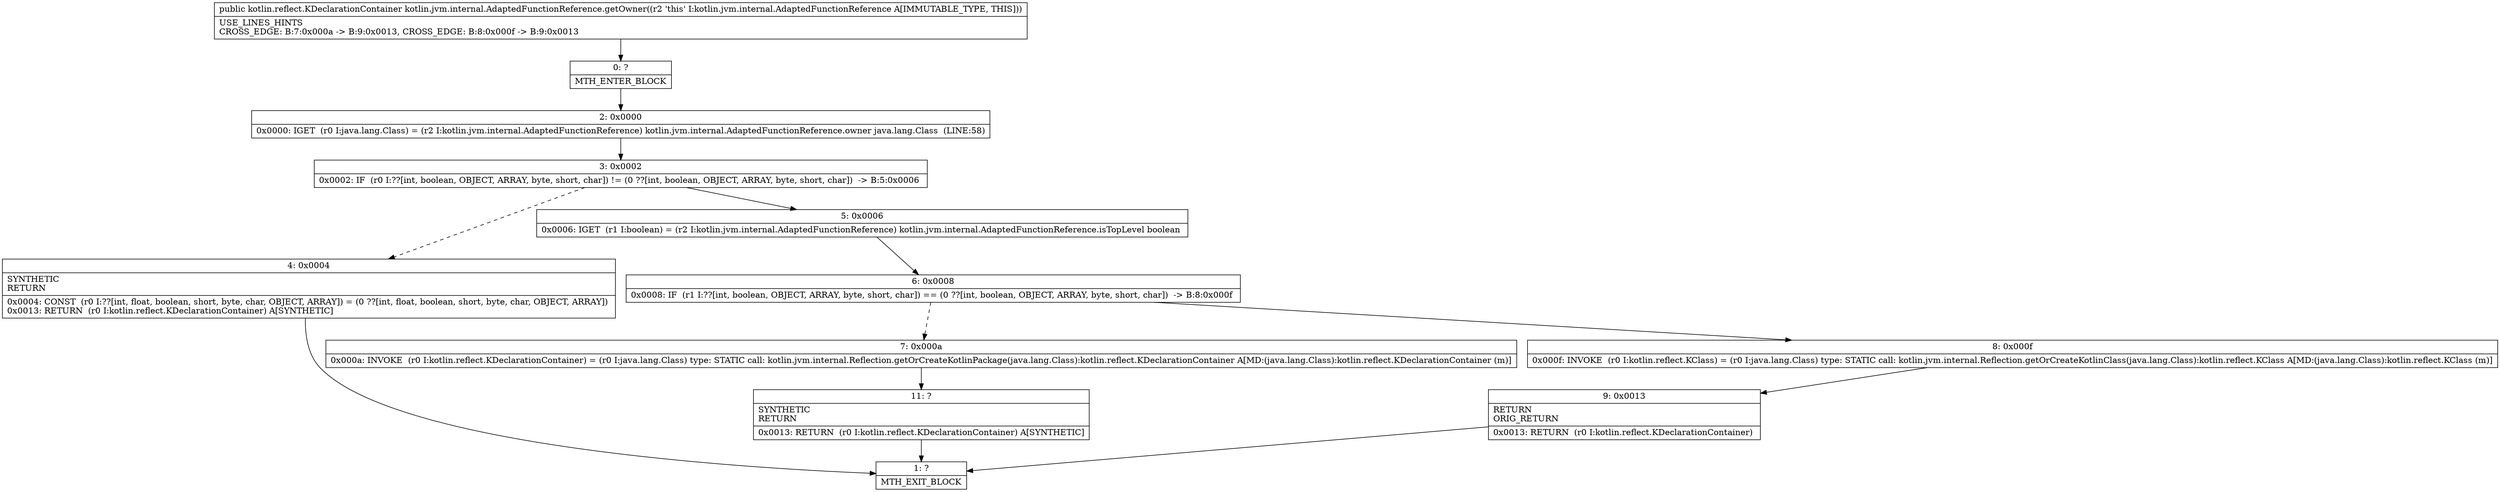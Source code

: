 digraph "CFG forkotlin.jvm.internal.AdaptedFunctionReference.getOwner()Lkotlin\/reflect\/KDeclarationContainer;" {
Node_0 [shape=record,label="{0\:\ ?|MTH_ENTER_BLOCK\l}"];
Node_2 [shape=record,label="{2\:\ 0x0000|0x0000: IGET  (r0 I:java.lang.Class) = (r2 I:kotlin.jvm.internal.AdaptedFunctionReference) kotlin.jvm.internal.AdaptedFunctionReference.owner java.lang.Class  (LINE:58)\l}"];
Node_3 [shape=record,label="{3\:\ 0x0002|0x0002: IF  (r0 I:??[int, boolean, OBJECT, ARRAY, byte, short, char]) != (0 ??[int, boolean, OBJECT, ARRAY, byte, short, char])  \-\> B:5:0x0006 \l}"];
Node_4 [shape=record,label="{4\:\ 0x0004|SYNTHETIC\lRETURN\l|0x0004: CONST  (r0 I:??[int, float, boolean, short, byte, char, OBJECT, ARRAY]) = (0 ??[int, float, boolean, short, byte, char, OBJECT, ARRAY]) \l0x0013: RETURN  (r0 I:kotlin.reflect.KDeclarationContainer) A[SYNTHETIC]\l}"];
Node_1 [shape=record,label="{1\:\ ?|MTH_EXIT_BLOCK\l}"];
Node_5 [shape=record,label="{5\:\ 0x0006|0x0006: IGET  (r1 I:boolean) = (r2 I:kotlin.jvm.internal.AdaptedFunctionReference) kotlin.jvm.internal.AdaptedFunctionReference.isTopLevel boolean \l}"];
Node_6 [shape=record,label="{6\:\ 0x0008|0x0008: IF  (r1 I:??[int, boolean, OBJECT, ARRAY, byte, short, char]) == (0 ??[int, boolean, OBJECT, ARRAY, byte, short, char])  \-\> B:8:0x000f \l}"];
Node_7 [shape=record,label="{7\:\ 0x000a|0x000a: INVOKE  (r0 I:kotlin.reflect.KDeclarationContainer) = (r0 I:java.lang.Class) type: STATIC call: kotlin.jvm.internal.Reflection.getOrCreateKotlinPackage(java.lang.Class):kotlin.reflect.KDeclarationContainer A[MD:(java.lang.Class):kotlin.reflect.KDeclarationContainer (m)]\l}"];
Node_11 [shape=record,label="{11\:\ ?|SYNTHETIC\lRETURN\l|0x0013: RETURN  (r0 I:kotlin.reflect.KDeclarationContainer) A[SYNTHETIC]\l}"];
Node_8 [shape=record,label="{8\:\ 0x000f|0x000f: INVOKE  (r0 I:kotlin.reflect.KClass) = (r0 I:java.lang.Class) type: STATIC call: kotlin.jvm.internal.Reflection.getOrCreateKotlinClass(java.lang.Class):kotlin.reflect.KClass A[MD:(java.lang.Class):kotlin.reflect.KClass (m)]\l}"];
Node_9 [shape=record,label="{9\:\ 0x0013|RETURN\lORIG_RETURN\l|0x0013: RETURN  (r0 I:kotlin.reflect.KDeclarationContainer) \l}"];
MethodNode[shape=record,label="{public kotlin.reflect.KDeclarationContainer kotlin.jvm.internal.AdaptedFunctionReference.getOwner((r2 'this' I:kotlin.jvm.internal.AdaptedFunctionReference A[IMMUTABLE_TYPE, THIS]))  | USE_LINES_HINTS\lCROSS_EDGE: B:7:0x000a \-\> B:9:0x0013, CROSS_EDGE: B:8:0x000f \-\> B:9:0x0013\l}"];
MethodNode -> Node_0;Node_0 -> Node_2;
Node_2 -> Node_3;
Node_3 -> Node_4[style=dashed];
Node_3 -> Node_5;
Node_4 -> Node_1;
Node_5 -> Node_6;
Node_6 -> Node_7[style=dashed];
Node_6 -> Node_8;
Node_7 -> Node_11;
Node_11 -> Node_1;
Node_8 -> Node_9;
Node_9 -> Node_1;
}

